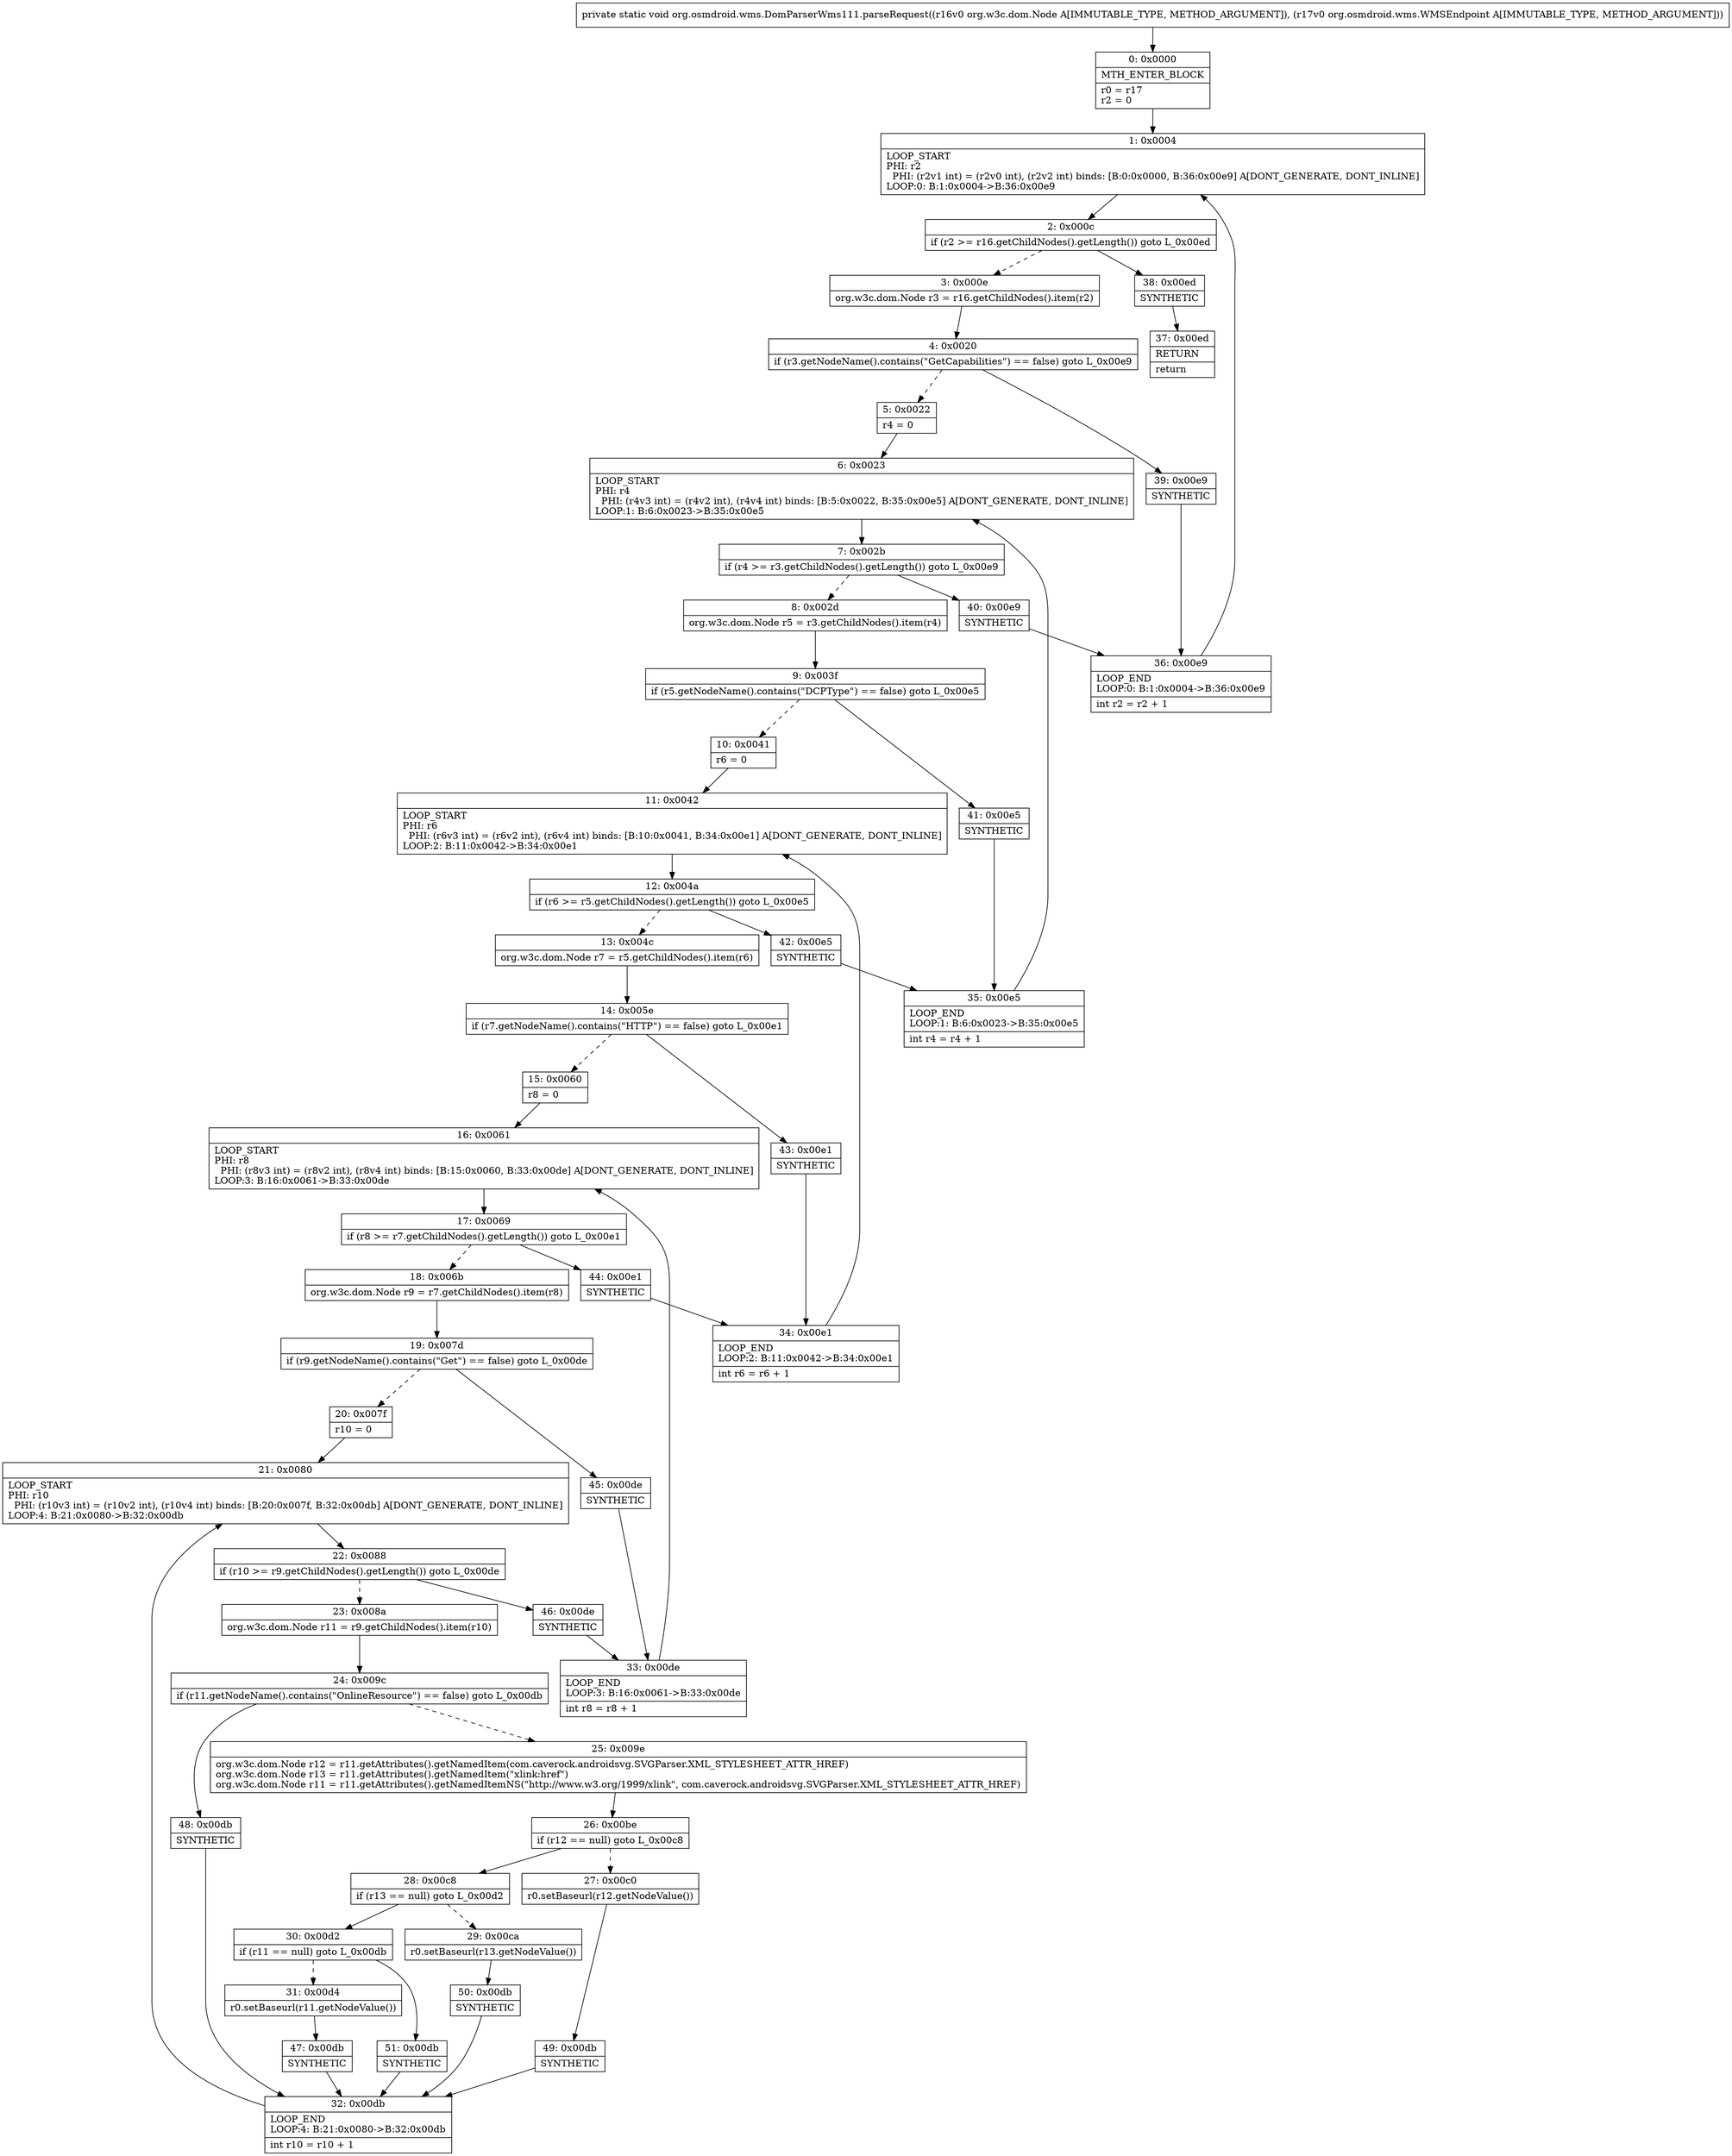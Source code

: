 digraph "CFG fororg.osmdroid.wms.DomParserWms111.parseRequest(Lorg\/w3c\/dom\/Node;Lorg\/osmdroid\/wms\/WMSEndpoint;)V" {
Node_0 [shape=record,label="{0\:\ 0x0000|MTH_ENTER_BLOCK\l|r0 = r17\lr2 = 0\l}"];
Node_1 [shape=record,label="{1\:\ 0x0004|LOOP_START\lPHI: r2 \l  PHI: (r2v1 int) = (r2v0 int), (r2v2 int) binds: [B:0:0x0000, B:36:0x00e9] A[DONT_GENERATE, DONT_INLINE]\lLOOP:0: B:1:0x0004\-\>B:36:0x00e9\l}"];
Node_2 [shape=record,label="{2\:\ 0x000c|if (r2 \>= r16.getChildNodes().getLength()) goto L_0x00ed\l}"];
Node_3 [shape=record,label="{3\:\ 0x000e|org.w3c.dom.Node r3 = r16.getChildNodes().item(r2)\l}"];
Node_4 [shape=record,label="{4\:\ 0x0020|if (r3.getNodeName().contains(\"GetCapabilities\") == false) goto L_0x00e9\l}"];
Node_5 [shape=record,label="{5\:\ 0x0022|r4 = 0\l}"];
Node_6 [shape=record,label="{6\:\ 0x0023|LOOP_START\lPHI: r4 \l  PHI: (r4v3 int) = (r4v2 int), (r4v4 int) binds: [B:5:0x0022, B:35:0x00e5] A[DONT_GENERATE, DONT_INLINE]\lLOOP:1: B:6:0x0023\-\>B:35:0x00e5\l}"];
Node_7 [shape=record,label="{7\:\ 0x002b|if (r4 \>= r3.getChildNodes().getLength()) goto L_0x00e9\l}"];
Node_8 [shape=record,label="{8\:\ 0x002d|org.w3c.dom.Node r5 = r3.getChildNodes().item(r4)\l}"];
Node_9 [shape=record,label="{9\:\ 0x003f|if (r5.getNodeName().contains(\"DCPType\") == false) goto L_0x00e5\l}"];
Node_10 [shape=record,label="{10\:\ 0x0041|r6 = 0\l}"];
Node_11 [shape=record,label="{11\:\ 0x0042|LOOP_START\lPHI: r6 \l  PHI: (r6v3 int) = (r6v2 int), (r6v4 int) binds: [B:10:0x0041, B:34:0x00e1] A[DONT_GENERATE, DONT_INLINE]\lLOOP:2: B:11:0x0042\-\>B:34:0x00e1\l}"];
Node_12 [shape=record,label="{12\:\ 0x004a|if (r6 \>= r5.getChildNodes().getLength()) goto L_0x00e5\l}"];
Node_13 [shape=record,label="{13\:\ 0x004c|org.w3c.dom.Node r7 = r5.getChildNodes().item(r6)\l}"];
Node_14 [shape=record,label="{14\:\ 0x005e|if (r7.getNodeName().contains(\"HTTP\") == false) goto L_0x00e1\l}"];
Node_15 [shape=record,label="{15\:\ 0x0060|r8 = 0\l}"];
Node_16 [shape=record,label="{16\:\ 0x0061|LOOP_START\lPHI: r8 \l  PHI: (r8v3 int) = (r8v2 int), (r8v4 int) binds: [B:15:0x0060, B:33:0x00de] A[DONT_GENERATE, DONT_INLINE]\lLOOP:3: B:16:0x0061\-\>B:33:0x00de\l}"];
Node_17 [shape=record,label="{17\:\ 0x0069|if (r8 \>= r7.getChildNodes().getLength()) goto L_0x00e1\l}"];
Node_18 [shape=record,label="{18\:\ 0x006b|org.w3c.dom.Node r9 = r7.getChildNodes().item(r8)\l}"];
Node_19 [shape=record,label="{19\:\ 0x007d|if (r9.getNodeName().contains(\"Get\") == false) goto L_0x00de\l}"];
Node_20 [shape=record,label="{20\:\ 0x007f|r10 = 0\l}"];
Node_21 [shape=record,label="{21\:\ 0x0080|LOOP_START\lPHI: r10 \l  PHI: (r10v3 int) = (r10v2 int), (r10v4 int) binds: [B:20:0x007f, B:32:0x00db] A[DONT_GENERATE, DONT_INLINE]\lLOOP:4: B:21:0x0080\-\>B:32:0x00db\l}"];
Node_22 [shape=record,label="{22\:\ 0x0088|if (r10 \>= r9.getChildNodes().getLength()) goto L_0x00de\l}"];
Node_23 [shape=record,label="{23\:\ 0x008a|org.w3c.dom.Node r11 = r9.getChildNodes().item(r10)\l}"];
Node_24 [shape=record,label="{24\:\ 0x009c|if (r11.getNodeName().contains(\"OnlineResource\") == false) goto L_0x00db\l}"];
Node_25 [shape=record,label="{25\:\ 0x009e|org.w3c.dom.Node r12 = r11.getAttributes().getNamedItem(com.caverock.androidsvg.SVGParser.XML_STYLESHEET_ATTR_HREF)\lorg.w3c.dom.Node r13 = r11.getAttributes().getNamedItem(\"xlink:href\")\lorg.w3c.dom.Node r11 = r11.getAttributes().getNamedItemNS(\"http:\/\/www.w3.org\/1999\/xlink\", com.caverock.androidsvg.SVGParser.XML_STYLESHEET_ATTR_HREF)\l}"];
Node_26 [shape=record,label="{26\:\ 0x00be|if (r12 == null) goto L_0x00c8\l}"];
Node_27 [shape=record,label="{27\:\ 0x00c0|r0.setBaseurl(r12.getNodeValue())\l}"];
Node_28 [shape=record,label="{28\:\ 0x00c8|if (r13 == null) goto L_0x00d2\l}"];
Node_29 [shape=record,label="{29\:\ 0x00ca|r0.setBaseurl(r13.getNodeValue())\l}"];
Node_30 [shape=record,label="{30\:\ 0x00d2|if (r11 == null) goto L_0x00db\l}"];
Node_31 [shape=record,label="{31\:\ 0x00d4|r0.setBaseurl(r11.getNodeValue())\l}"];
Node_32 [shape=record,label="{32\:\ 0x00db|LOOP_END\lLOOP:4: B:21:0x0080\-\>B:32:0x00db\l|int r10 = r10 + 1\l}"];
Node_33 [shape=record,label="{33\:\ 0x00de|LOOP_END\lLOOP:3: B:16:0x0061\-\>B:33:0x00de\l|int r8 = r8 + 1\l}"];
Node_34 [shape=record,label="{34\:\ 0x00e1|LOOP_END\lLOOP:2: B:11:0x0042\-\>B:34:0x00e1\l|int r6 = r6 + 1\l}"];
Node_35 [shape=record,label="{35\:\ 0x00e5|LOOP_END\lLOOP:1: B:6:0x0023\-\>B:35:0x00e5\l|int r4 = r4 + 1\l}"];
Node_36 [shape=record,label="{36\:\ 0x00e9|LOOP_END\lLOOP:0: B:1:0x0004\-\>B:36:0x00e9\l|int r2 = r2 + 1\l}"];
Node_37 [shape=record,label="{37\:\ 0x00ed|RETURN\l|return\l}"];
Node_38 [shape=record,label="{38\:\ 0x00ed|SYNTHETIC\l}"];
Node_39 [shape=record,label="{39\:\ 0x00e9|SYNTHETIC\l}"];
Node_40 [shape=record,label="{40\:\ 0x00e9|SYNTHETIC\l}"];
Node_41 [shape=record,label="{41\:\ 0x00e5|SYNTHETIC\l}"];
Node_42 [shape=record,label="{42\:\ 0x00e5|SYNTHETIC\l}"];
Node_43 [shape=record,label="{43\:\ 0x00e1|SYNTHETIC\l}"];
Node_44 [shape=record,label="{44\:\ 0x00e1|SYNTHETIC\l}"];
Node_45 [shape=record,label="{45\:\ 0x00de|SYNTHETIC\l}"];
Node_46 [shape=record,label="{46\:\ 0x00de|SYNTHETIC\l}"];
Node_47 [shape=record,label="{47\:\ 0x00db|SYNTHETIC\l}"];
Node_48 [shape=record,label="{48\:\ 0x00db|SYNTHETIC\l}"];
Node_49 [shape=record,label="{49\:\ 0x00db|SYNTHETIC\l}"];
Node_50 [shape=record,label="{50\:\ 0x00db|SYNTHETIC\l}"];
Node_51 [shape=record,label="{51\:\ 0x00db|SYNTHETIC\l}"];
MethodNode[shape=record,label="{private static void org.osmdroid.wms.DomParserWms111.parseRequest((r16v0 org.w3c.dom.Node A[IMMUTABLE_TYPE, METHOD_ARGUMENT]), (r17v0 org.osmdroid.wms.WMSEndpoint A[IMMUTABLE_TYPE, METHOD_ARGUMENT])) }"];
MethodNode -> Node_0;
Node_0 -> Node_1;
Node_1 -> Node_2;
Node_2 -> Node_3[style=dashed];
Node_2 -> Node_38;
Node_3 -> Node_4;
Node_4 -> Node_5[style=dashed];
Node_4 -> Node_39;
Node_5 -> Node_6;
Node_6 -> Node_7;
Node_7 -> Node_8[style=dashed];
Node_7 -> Node_40;
Node_8 -> Node_9;
Node_9 -> Node_10[style=dashed];
Node_9 -> Node_41;
Node_10 -> Node_11;
Node_11 -> Node_12;
Node_12 -> Node_13[style=dashed];
Node_12 -> Node_42;
Node_13 -> Node_14;
Node_14 -> Node_15[style=dashed];
Node_14 -> Node_43;
Node_15 -> Node_16;
Node_16 -> Node_17;
Node_17 -> Node_18[style=dashed];
Node_17 -> Node_44;
Node_18 -> Node_19;
Node_19 -> Node_20[style=dashed];
Node_19 -> Node_45;
Node_20 -> Node_21;
Node_21 -> Node_22;
Node_22 -> Node_23[style=dashed];
Node_22 -> Node_46;
Node_23 -> Node_24;
Node_24 -> Node_25[style=dashed];
Node_24 -> Node_48;
Node_25 -> Node_26;
Node_26 -> Node_27[style=dashed];
Node_26 -> Node_28;
Node_27 -> Node_49;
Node_28 -> Node_29[style=dashed];
Node_28 -> Node_30;
Node_29 -> Node_50;
Node_30 -> Node_31[style=dashed];
Node_30 -> Node_51;
Node_31 -> Node_47;
Node_32 -> Node_21;
Node_33 -> Node_16;
Node_34 -> Node_11;
Node_35 -> Node_6;
Node_36 -> Node_1;
Node_38 -> Node_37;
Node_39 -> Node_36;
Node_40 -> Node_36;
Node_41 -> Node_35;
Node_42 -> Node_35;
Node_43 -> Node_34;
Node_44 -> Node_34;
Node_45 -> Node_33;
Node_46 -> Node_33;
Node_47 -> Node_32;
Node_48 -> Node_32;
Node_49 -> Node_32;
Node_50 -> Node_32;
Node_51 -> Node_32;
}

